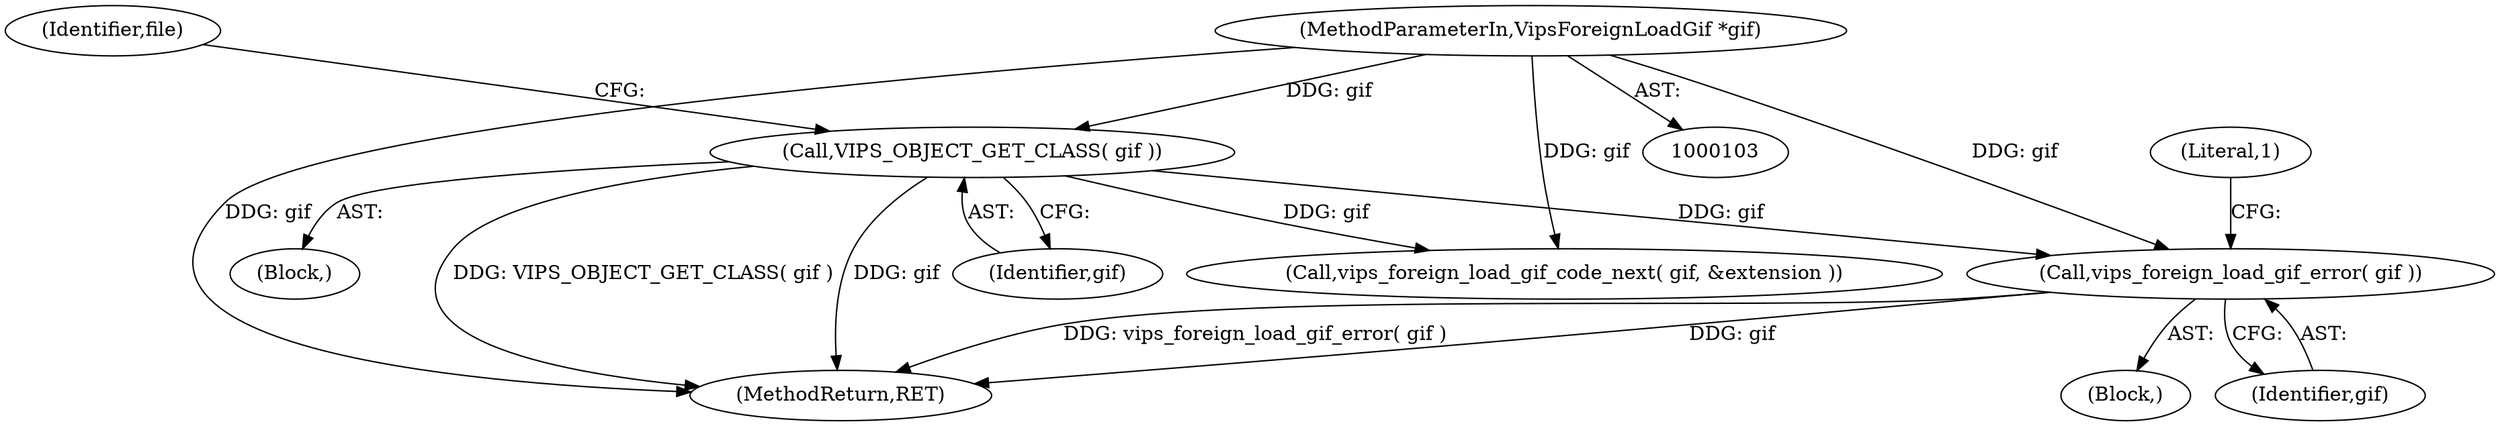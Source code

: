 digraph "0_libvips_ce684dd008532ea0bf9d4a1d89bacb35f4a83f4d@pointer" {
"1000140" [label="(Call,vips_foreign_load_gif_error( gif ))"];
"1000106" [label="(Call,VIPS_OBJECT_GET_CLASS( gif ))"];
"1000104" [label="(MethodParameterIn,VipsForeignLoadGif *gif)"];
"1000144" [label="(Literal,1)"];
"1000303" [label="(MethodReturn,RET)"];
"1000107" [label="(Identifier,gif)"];
"1000106" [label="(Call,VIPS_OBJECT_GET_CLASS( gif ))"];
"1000140" [label="(Call,vips_foreign_load_gif_error( gif ))"];
"1000105" [label="(Block,)"];
"1000110" [label="(Identifier,file)"];
"1000139" [label="(Block,)"];
"1000104" [label="(MethodParameterIn,VipsForeignLoadGif *gif)"];
"1000291" [label="(Call,vips_foreign_load_gif_code_next( gif, &extension ))"];
"1000141" [label="(Identifier,gif)"];
"1000140" -> "1000139"  [label="AST: "];
"1000140" -> "1000141"  [label="CFG: "];
"1000141" -> "1000140"  [label="AST: "];
"1000144" -> "1000140"  [label="CFG: "];
"1000140" -> "1000303"  [label="DDG: gif"];
"1000140" -> "1000303"  [label="DDG: vips_foreign_load_gif_error( gif )"];
"1000106" -> "1000140"  [label="DDG: gif"];
"1000104" -> "1000140"  [label="DDG: gif"];
"1000106" -> "1000105"  [label="AST: "];
"1000106" -> "1000107"  [label="CFG: "];
"1000107" -> "1000106"  [label="AST: "];
"1000110" -> "1000106"  [label="CFG: "];
"1000106" -> "1000303"  [label="DDG: gif"];
"1000106" -> "1000303"  [label="DDG: VIPS_OBJECT_GET_CLASS( gif )"];
"1000104" -> "1000106"  [label="DDG: gif"];
"1000106" -> "1000291"  [label="DDG: gif"];
"1000104" -> "1000103"  [label="AST: "];
"1000104" -> "1000303"  [label="DDG: gif"];
"1000104" -> "1000291"  [label="DDG: gif"];
}
